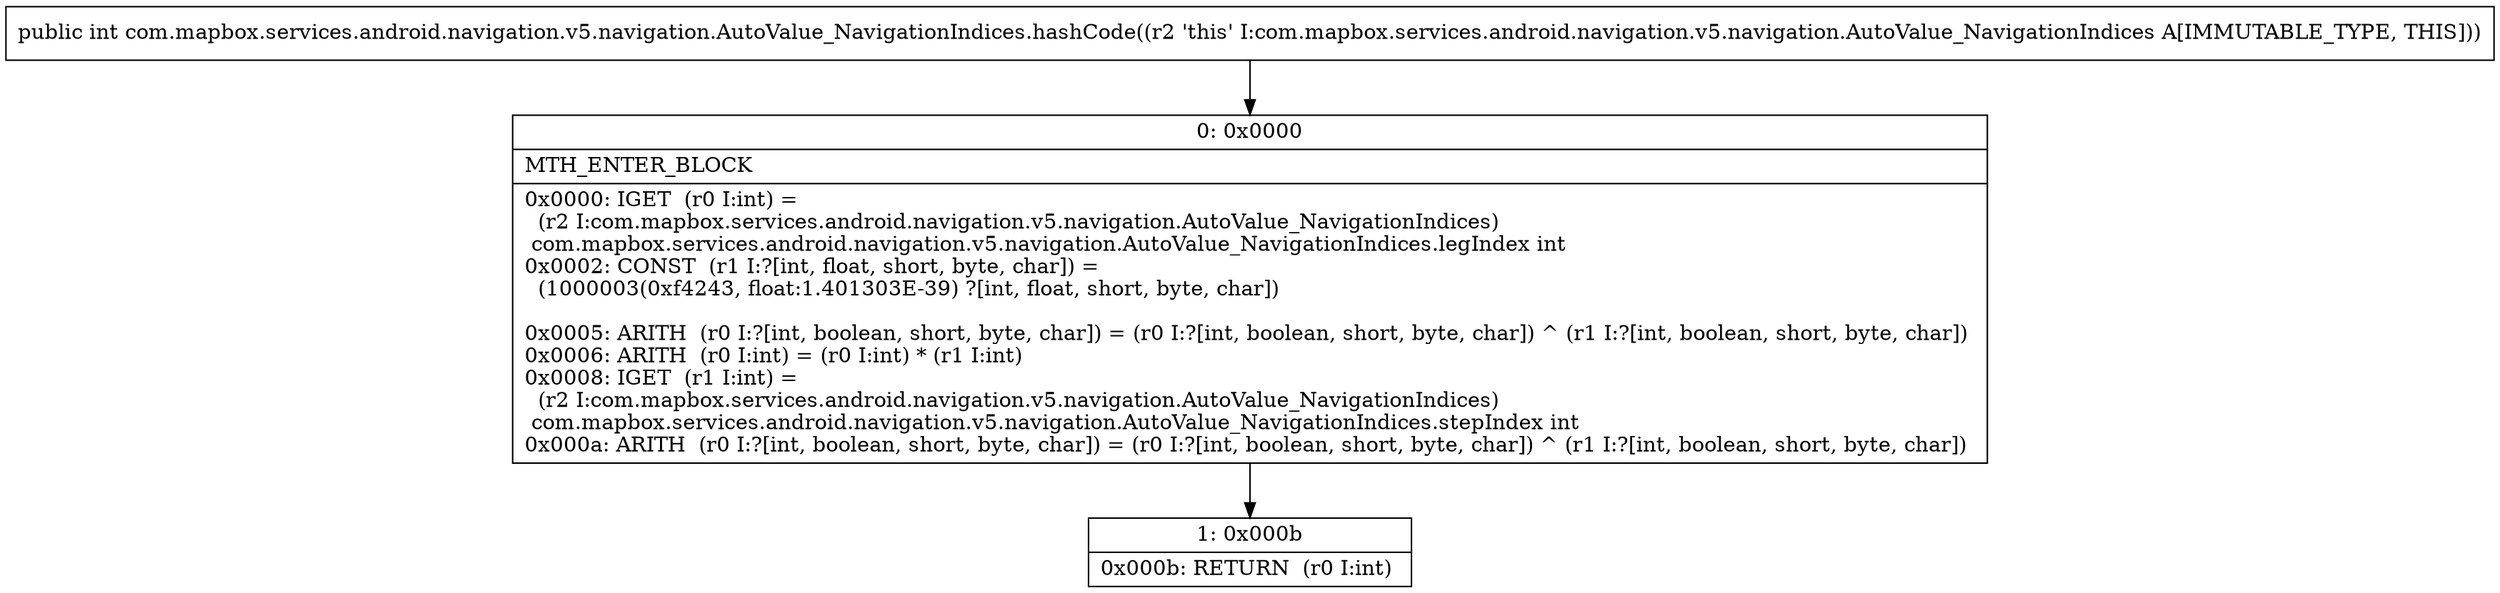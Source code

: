 digraph "CFG forcom.mapbox.services.android.navigation.v5.navigation.AutoValue_NavigationIndices.hashCode()I" {
Node_0 [shape=record,label="{0\:\ 0x0000|MTH_ENTER_BLOCK\l|0x0000: IGET  (r0 I:int) = \l  (r2 I:com.mapbox.services.android.navigation.v5.navigation.AutoValue_NavigationIndices)\l com.mapbox.services.android.navigation.v5.navigation.AutoValue_NavigationIndices.legIndex int \l0x0002: CONST  (r1 I:?[int, float, short, byte, char]) = \l  (1000003(0xf4243, float:1.401303E\-39) ?[int, float, short, byte, char])\l \l0x0005: ARITH  (r0 I:?[int, boolean, short, byte, char]) = (r0 I:?[int, boolean, short, byte, char]) ^ (r1 I:?[int, boolean, short, byte, char]) \l0x0006: ARITH  (r0 I:int) = (r0 I:int) * (r1 I:int) \l0x0008: IGET  (r1 I:int) = \l  (r2 I:com.mapbox.services.android.navigation.v5.navigation.AutoValue_NavigationIndices)\l com.mapbox.services.android.navigation.v5.navigation.AutoValue_NavigationIndices.stepIndex int \l0x000a: ARITH  (r0 I:?[int, boolean, short, byte, char]) = (r0 I:?[int, boolean, short, byte, char]) ^ (r1 I:?[int, boolean, short, byte, char]) \l}"];
Node_1 [shape=record,label="{1\:\ 0x000b|0x000b: RETURN  (r0 I:int) \l}"];
MethodNode[shape=record,label="{public int com.mapbox.services.android.navigation.v5.navigation.AutoValue_NavigationIndices.hashCode((r2 'this' I:com.mapbox.services.android.navigation.v5.navigation.AutoValue_NavigationIndices A[IMMUTABLE_TYPE, THIS])) }"];
MethodNode -> Node_0;
Node_0 -> Node_1;
}

